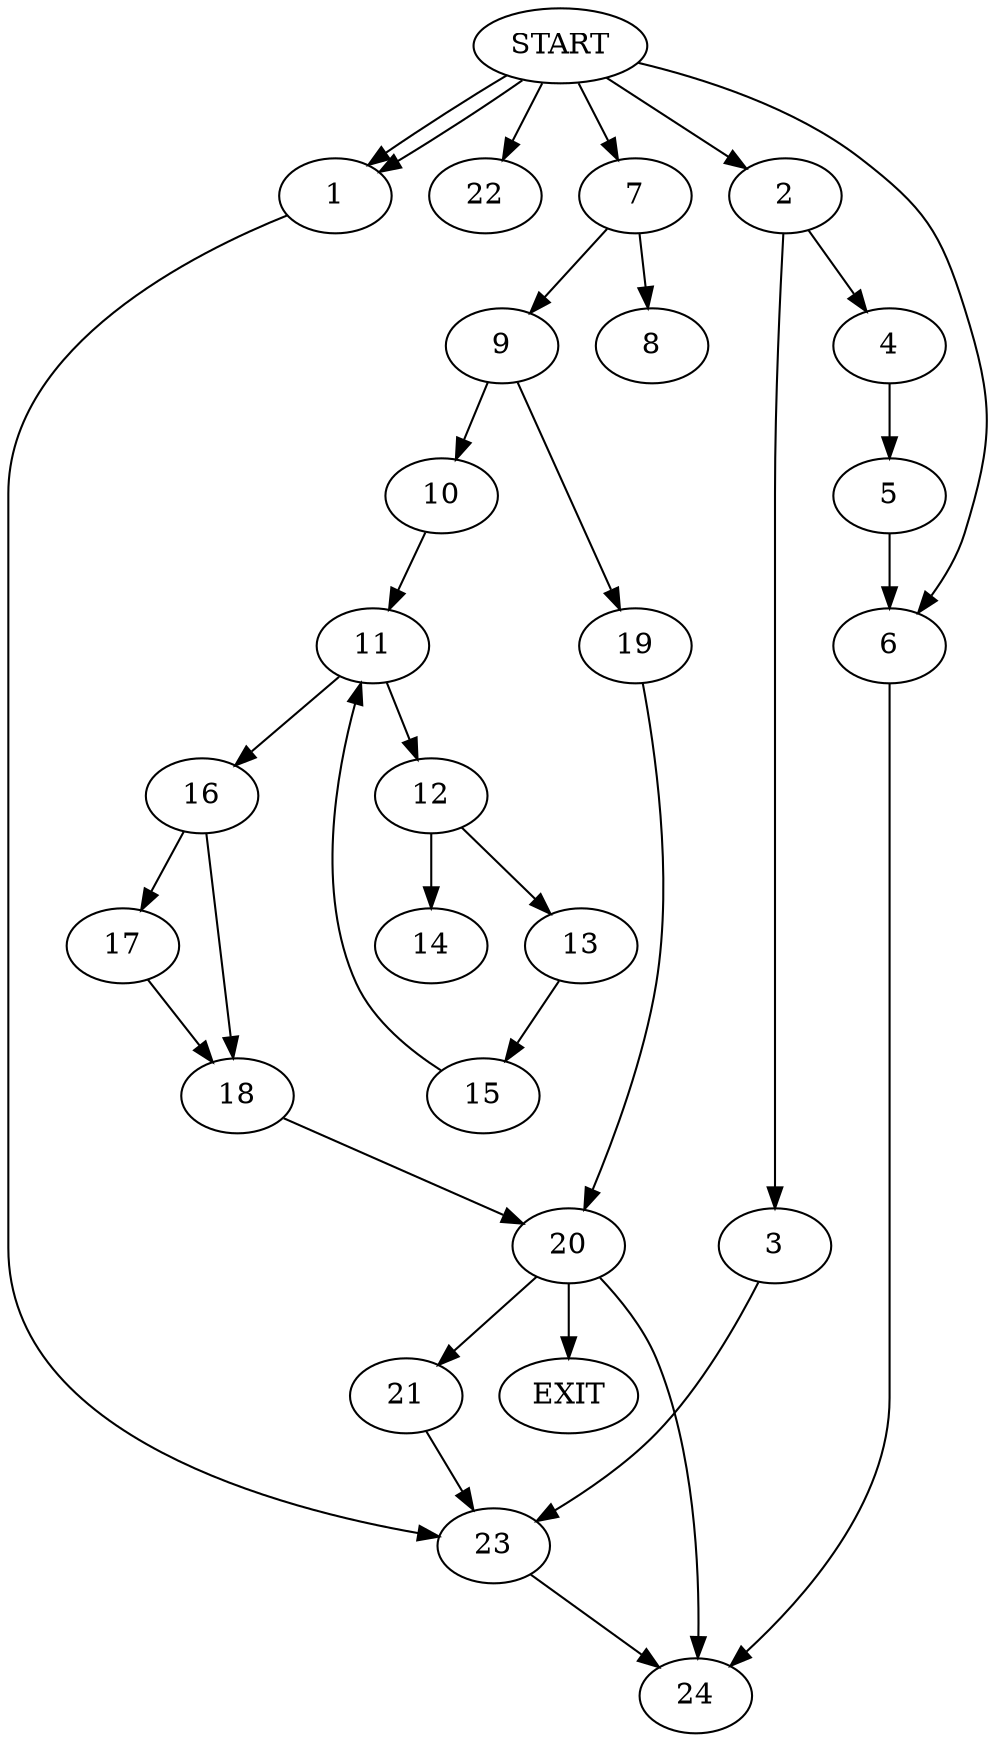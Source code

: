 digraph { 
0 [label="START"];
1;
2;
3;
4;
5;
6;
7;
8;
9;
10;
11;
12;
13;
14;
15;
16;
17;
18;
19;
20;
21;
22;
23;
24;
25[label="EXIT"];
0 -> 22;
0 -> 1;
0:s2 -> 1;
0:s3 -> 2;
0:s4 -> 6;
0:s5 -> 7;
1 -> 23;
2 -> 3;
2 -> 4;
3 -> 23;
4 -> 5;
5 -> 6;
6 -> 24;
7 -> 8;
7 -> 9;
9 -> 10;
9 -> 19;
10 -> 11;
11 -> 12;
11 -> 16;
12 -> 13;
12 -> 14;
13 -> 15;
15 -> 11;
16 -> 18;
16 -> 17;
17 -> 18;
18 -> 20;
19 -> 20;
20 -> 25;
20 -> 21;
20:s2 -> 24;
21 -> 23;
23 -> 24;
}